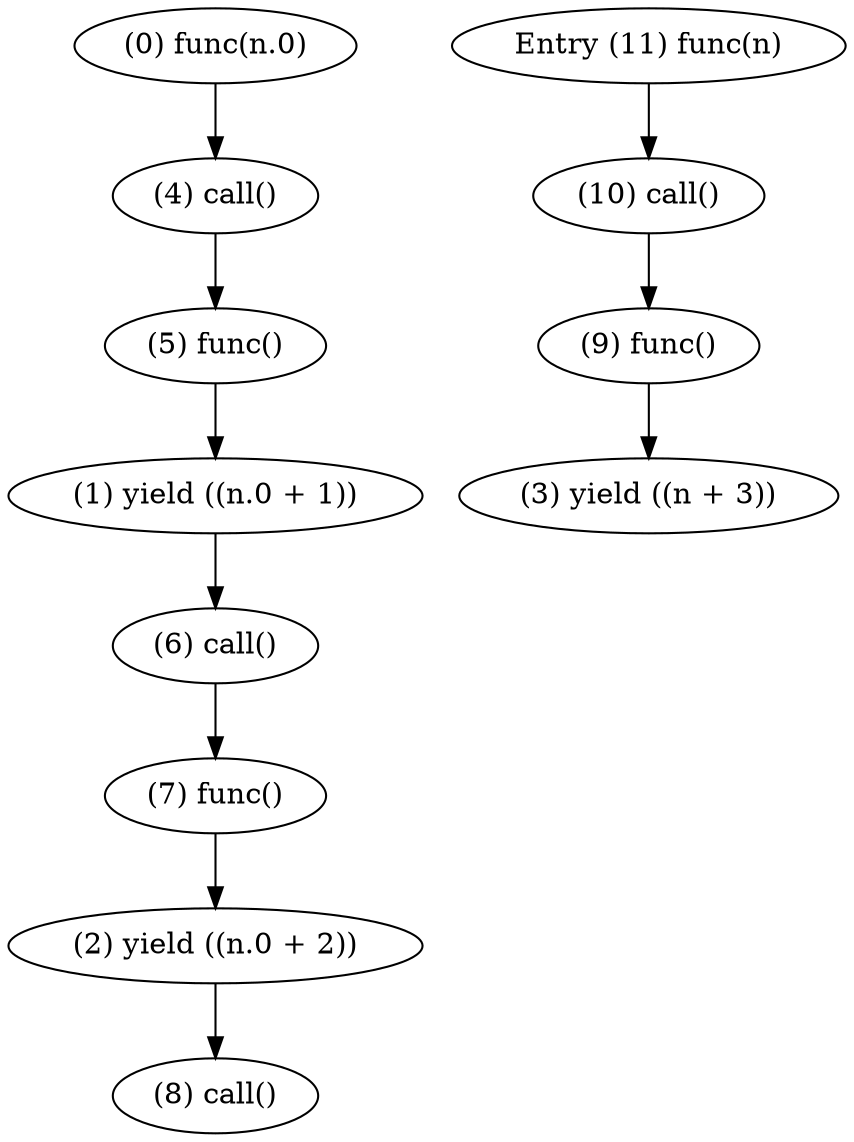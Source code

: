 digraph {
    0 [ label = "(0) func(n.0)" ]
    1 [ label = "(1) yield ((n.0 + 1))" ]
    2 [ label = "(2) yield ((n.0 + 2))" ]
    3 [ label = "(3) yield ((n + 3))" ]
    4 [ label = "(4) call()" ]
    5 [ label = "(5) func()" ]
    6 [ label = "(6) call()" ]
    7 [ label = "(7) func()" ]
    8 [ label = "(8) call()" ]
    9 [ label = "(9) func()" ]
    10 [ label = "(10) call()" ]
    11 [ label = "Entry (11) func(n)" ]
    0 -> 4 [ label = "" ]
    1 -> 6 [ label = "" ]
    2 -> 8 [ label = "" ]
    4 -> 5 [ label = "" ]
    5 -> 1 [ label = "" ]
    6 -> 7 [ label = "" ]
    7 -> 2 [ label = "" ]
    9 -> 3 [ label = "" ]
    10 -> 9 [ label = "" ]
    11 -> 10 [ label = "" ]
}
